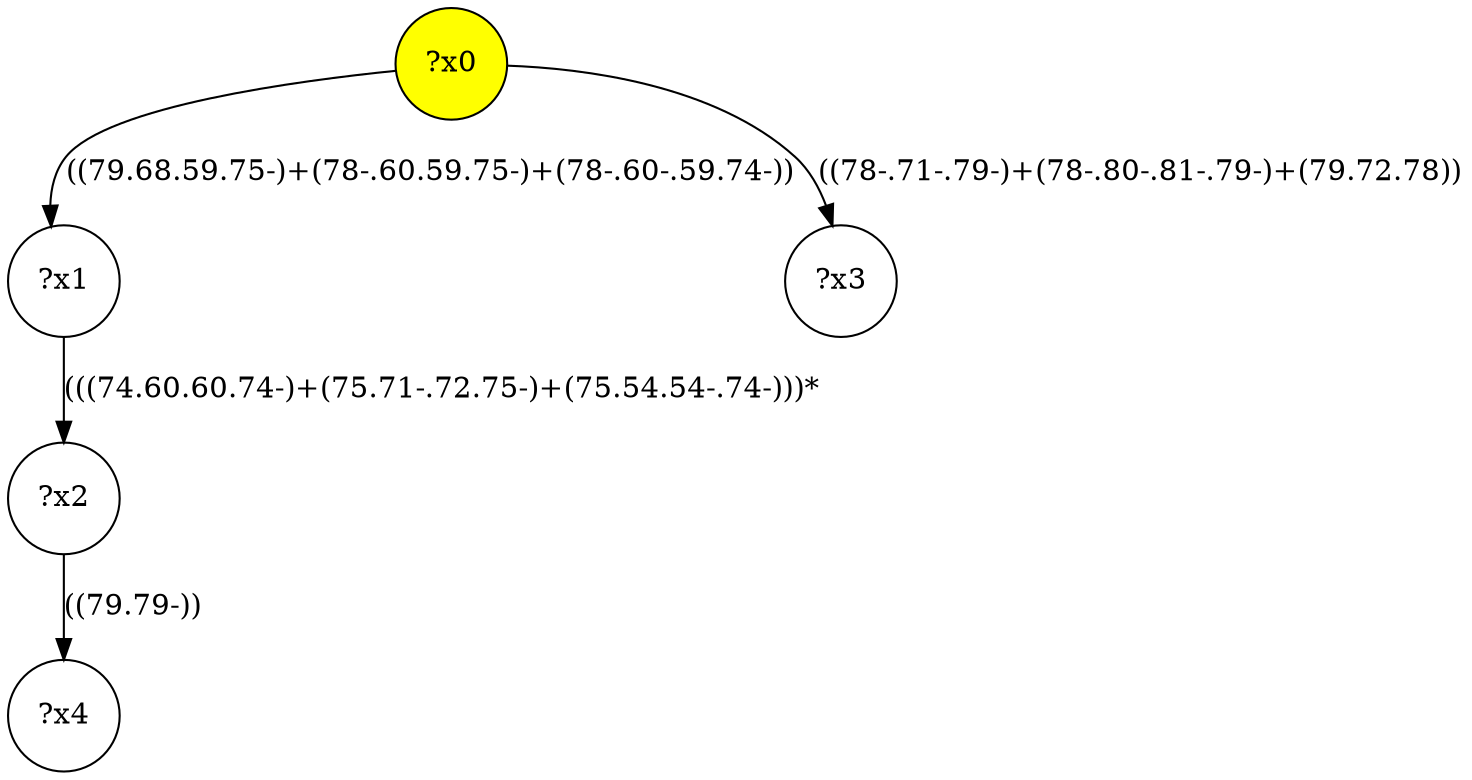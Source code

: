 digraph g {
	x0 [fillcolor="yellow", style="filled," shape=circle, label="?x0"];
	x1 [shape=circle, label="?x1"];
	x0 -> x1 [label="((79.68.59.75-)+(78-.60.59.75-)+(78-.60-.59.74-))"];
	x2 [shape=circle, label="?x2"];
	x1 -> x2 [label="(((74.60.60.74-)+(75.71-.72.75-)+(75.54.54-.74-)))*"];
	x3 [shape=circle, label="?x3"];
	x0 -> x3 [label="((78-.71-.79-)+(78-.80-.81-.79-)+(79.72.78))"];
	x4 [shape=circle, label="?x4"];
	x2 -> x4 [label="((79.79-))"];
}
